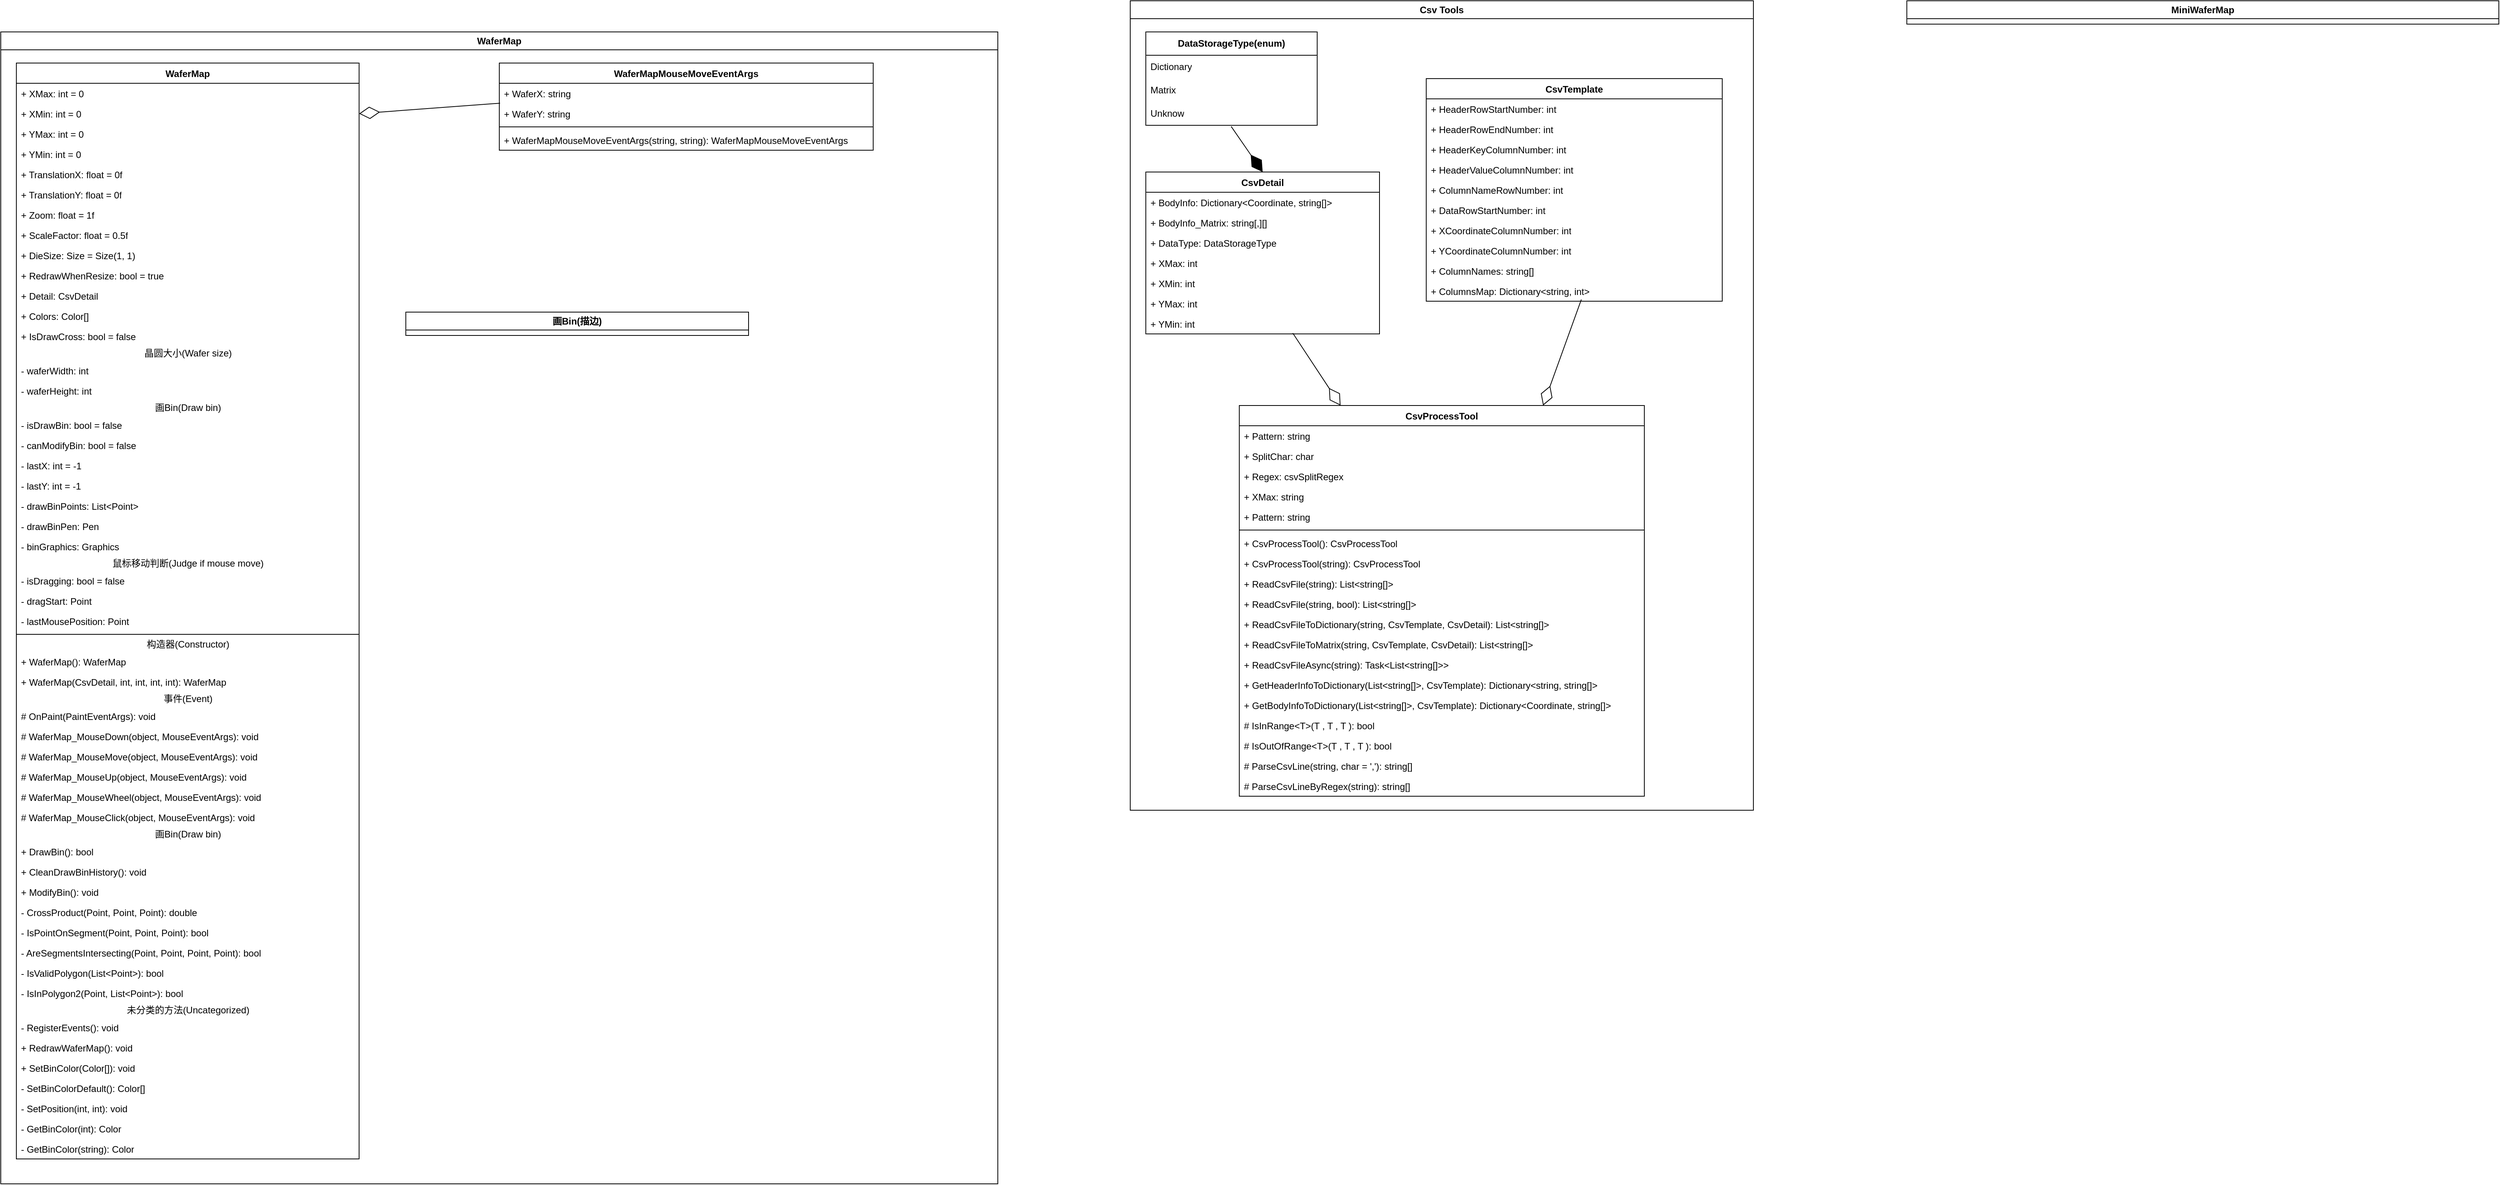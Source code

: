<mxfile version="24.7.17">
  <diagram id="C5RBs43oDa-KdzZeNtuy" name="Page-1">
    <mxGraphModel dx="3058" dy="1319" grid="1" gridSize="10" guides="1" tooltips="1" connect="1" arrows="1" fold="1" page="1" pageScale="1" pageWidth="827" pageHeight="1169" math="0" shadow="0">
      <root>
        <mxCell id="WIyWlLk6GJQsqaUBKTNV-0" />
        <mxCell id="WIyWlLk6GJQsqaUBKTNV-1" parent="WIyWlLk6GJQsqaUBKTNV-0" />
        <mxCell id="UyNH_7R5i0upp_zFMWV6-4" value="Csv Tools" style="swimlane;whiteSpace=wrap;html=1;" parent="WIyWlLk6GJQsqaUBKTNV-1" vertex="1">
          <mxGeometry x="690" y="40" width="800" height="1040" as="geometry">
            <mxRectangle x="840" y="40" width="800" height="30" as="alternateBounds" />
          </mxGeometry>
        </mxCell>
        <mxCell id="UyNH_7R5i0upp_zFMWV6-13" value="&lt;b&gt;DataStorageType(enum)&lt;/b&gt;" style="swimlane;fontStyle=0;childLayout=stackLayout;horizontal=1;startSize=30;horizontalStack=0;resizeParent=1;resizeParentMax=0;resizeLast=0;collapsible=1;marginBottom=0;whiteSpace=wrap;html=1;" parent="UyNH_7R5i0upp_zFMWV6-4" vertex="1">
          <mxGeometry x="20" y="40" width="220" height="120" as="geometry" />
        </mxCell>
        <mxCell id="UyNH_7R5i0upp_zFMWV6-14" value="Dictionary" style="text;strokeColor=none;fillColor=none;align=left;verticalAlign=middle;spacingLeft=4;spacingRight=4;overflow=hidden;points=[[0,0.5],[1,0.5]];portConstraint=eastwest;rotatable=0;whiteSpace=wrap;html=1;" parent="UyNH_7R5i0upp_zFMWV6-13" vertex="1">
          <mxGeometry y="30" width="220" height="30" as="geometry" />
        </mxCell>
        <mxCell id="UyNH_7R5i0upp_zFMWV6-15" value="Matrix" style="text;strokeColor=none;fillColor=none;align=left;verticalAlign=middle;spacingLeft=4;spacingRight=4;overflow=hidden;points=[[0,0.5],[1,0.5]];portConstraint=eastwest;rotatable=0;whiteSpace=wrap;html=1;" parent="UyNH_7R5i0upp_zFMWV6-13" vertex="1">
          <mxGeometry y="60" width="220" height="30" as="geometry" />
        </mxCell>
        <mxCell id="UyNH_7R5i0upp_zFMWV6-16" value="Unknow" style="text;strokeColor=none;fillColor=none;align=left;verticalAlign=middle;spacingLeft=4;spacingRight=4;overflow=hidden;points=[[0,0.5],[1,0.5]];portConstraint=eastwest;rotatable=0;whiteSpace=wrap;html=1;" parent="UyNH_7R5i0upp_zFMWV6-13" vertex="1">
          <mxGeometry y="90" width="220" height="30" as="geometry" />
        </mxCell>
        <mxCell id="UyNH_7R5i0upp_zFMWV6-36" value="CsvDetail" style="swimlane;fontStyle=1;align=center;verticalAlign=top;childLayout=stackLayout;horizontal=1;startSize=26;horizontalStack=0;resizeParent=1;resizeParentMax=0;resizeLast=0;collapsible=1;marginBottom=0;whiteSpace=wrap;html=1;" parent="UyNH_7R5i0upp_zFMWV6-4" vertex="1">
          <mxGeometry x="20" y="220" width="300" height="208" as="geometry" />
        </mxCell>
        <mxCell id="UyNH_7R5i0upp_zFMWV6-37" value="+ BodyInfo: Dictionary&amp;lt;Coordinate, string[]&amp;gt;" style="text;strokeColor=none;fillColor=none;align=left;verticalAlign=top;spacingLeft=4;spacingRight=4;overflow=hidden;rotatable=0;points=[[0,0.5],[1,0.5]];portConstraint=eastwest;whiteSpace=wrap;html=1;" parent="UyNH_7R5i0upp_zFMWV6-36" vertex="1">
          <mxGeometry y="26" width="300" height="26" as="geometry" />
        </mxCell>
        <mxCell id="UyNH_7R5i0upp_zFMWV6-52" value="+ BodyInfo_Matrix: string[,][]" style="text;strokeColor=none;fillColor=none;align=left;verticalAlign=top;spacingLeft=4;spacingRight=4;overflow=hidden;rotatable=0;points=[[0,0.5],[1,0.5]];portConstraint=eastwest;whiteSpace=wrap;html=1;" parent="UyNH_7R5i0upp_zFMWV6-36" vertex="1">
          <mxGeometry y="52" width="300" height="26" as="geometry" />
        </mxCell>
        <mxCell id="UyNH_7R5i0upp_zFMWV6-55" value="+ DataType: DataStorageType" style="text;strokeColor=none;fillColor=none;align=left;verticalAlign=top;spacingLeft=4;spacingRight=4;overflow=hidden;rotatable=0;points=[[0,0.5],[1,0.5]];portConstraint=eastwest;whiteSpace=wrap;html=1;" parent="UyNH_7R5i0upp_zFMWV6-36" vertex="1">
          <mxGeometry y="78" width="300" height="26" as="geometry" />
        </mxCell>
        <mxCell id="UyNH_7R5i0upp_zFMWV6-56" value="+ XMax: int" style="text;strokeColor=none;fillColor=none;align=left;verticalAlign=top;spacingLeft=4;spacingRight=4;overflow=hidden;rotatable=0;points=[[0,0.5],[1,0.5]];portConstraint=eastwest;whiteSpace=wrap;html=1;" parent="UyNH_7R5i0upp_zFMWV6-36" vertex="1">
          <mxGeometry y="104" width="300" height="26" as="geometry" />
        </mxCell>
        <mxCell id="UyNH_7R5i0upp_zFMWV6-57" value="+ XMin: int" style="text;strokeColor=none;fillColor=none;align=left;verticalAlign=top;spacingLeft=4;spacingRight=4;overflow=hidden;rotatable=0;points=[[0,0.5],[1,0.5]];portConstraint=eastwest;whiteSpace=wrap;html=1;" parent="UyNH_7R5i0upp_zFMWV6-36" vertex="1">
          <mxGeometry y="130" width="300" height="26" as="geometry" />
        </mxCell>
        <mxCell id="UyNH_7R5i0upp_zFMWV6-54" value="+ YMax: int" style="text;strokeColor=none;fillColor=none;align=left;verticalAlign=top;spacingLeft=4;spacingRight=4;overflow=hidden;rotatable=0;points=[[0,0.5],[1,0.5]];portConstraint=eastwest;whiteSpace=wrap;html=1;" parent="UyNH_7R5i0upp_zFMWV6-36" vertex="1">
          <mxGeometry y="156" width="300" height="26" as="geometry" />
        </mxCell>
        <mxCell id="UyNH_7R5i0upp_zFMWV6-53" value="+ YMin: int" style="text;strokeColor=none;fillColor=none;align=left;verticalAlign=top;spacingLeft=4;spacingRight=4;overflow=hidden;rotatable=0;points=[[0,0.5],[1,0.5]];portConstraint=eastwest;whiteSpace=wrap;html=1;" parent="UyNH_7R5i0upp_zFMWV6-36" vertex="1">
          <mxGeometry y="182" width="300" height="26" as="geometry" />
        </mxCell>
        <mxCell id="UyNH_7R5i0upp_zFMWV6-44" value="CsvTemplate" style="swimlane;fontStyle=1;align=center;verticalAlign=top;childLayout=stackLayout;horizontal=1;startSize=26;horizontalStack=0;resizeParent=1;resizeParentMax=0;resizeLast=0;collapsible=1;marginBottom=0;whiteSpace=wrap;html=1;" parent="UyNH_7R5i0upp_zFMWV6-4" vertex="1">
          <mxGeometry x="380" y="100" width="380" height="286" as="geometry" />
        </mxCell>
        <mxCell id="UyNH_7R5i0upp_zFMWV6-45" value="+ HeaderRowStartNumber: int" style="text;strokeColor=none;fillColor=none;align=left;verticalAlign=top;spacingLeft=4;spacingRight=4;overflow=hidden;rotatable=0;points=[[0,0.5],[1,0.5]];portConstraint=eastwest;whiteSpace=wrap;html=1;" parent="UyNH_7R5i0upp_zFMWV6-44" vertex="1">
          <mxGeometry y="26" width="380" height="26" as="geometry" />
        </mxCell>
        <mxCell id="UyNH_7R5i0upp_zFMWV6-60" value="+ HeaderRowEndNumber: int" style="text;strokeColor=none;fillColor=none;align=left;verticalAlign=top;spacingLeft=4;spacingRight=4;overflow=hidden;rotatable=0;points=[[0,0.5],[1,0.5]];portConstraint=eastwest;whiteSpace=wrap;html=1;" parent="UyNH_7R5i0upp_zFMWV6-44" vertex="1">
          <mxGeometry y="52" width="380" height="26" as="geometry" />
        </mxCell>
        <mxCell id="UyNH_7R5i0upp_zFMWV6-64" value="+ HeaderKeyColumnNumber: int" style="text;strokeColor=none;fillColor=none;align=left;verticalAlign=top;spacingLeft=4;spacingRight=4;overflow=hidden;rotatable=0;points=[[0,0.5],[1,0.5]];portConstraint=eastwest;whiteSpace=wrap;html=1;" parent="UyNH_7R5i0upp_zFMWV6-44" vertex="1">
          <mxGeometry y="78" width="380" height="26" as="geometry" />
        </mxCell>
        <mxCell id="UyNH_7R5i0upp_zFMWV6-63" value="+ HeaderValueColumnNumber: int" style="text;strokeColor=none;fillColor=none;align=left;verticalAlign=top;spacingLeft=4;spacingRight=4;overflow=hidden;rotatable=0;points=[[0,0.5],[1,0.5]];portConstraint=eastwest;whiteSpace=wrap;html=1;" parent="UyNH_7R5i0upp_zFMWV6-44" vertex="1">
          <mxGeometry y="104" width="380" height="26" as="geometry" />
        </mxCell>
        <mxCell id="UyNH_7R5i0upp_zFMWV6-62" value="+ ColumnNameRowNumber: int" style="text;strokeColor=none;fillColor=none;align=left;verticalAlign=top;spacingLeft=4;spacingRight=4;overflow=hidden;rotatable=0;points=[[0,0.5],[1,0.5]];portConstraint=eastwest;whiteSpace=wrap;html=1;" parent="UyNH_7R5i0upp_zFMWV6-44" vertex="1">
          <mxGeometry y="130" width="380" height="26" as="geometry" />
        </mxCell>
        <mxCell id="UyNH_7R5i0upp_zFMWV6-61" value="+ DataRowStartNumber: int" style="text;strokeColor=none;fillColor=none;align=left;verticalAlign=top;spacingLeft=4;spacingRight=4;overflow=hidden;rotatable=0;points=[[0,0.5],[1,0.5]];portConstraint=eastwest;whiteSpace=wrap;html=1;" parent="UyNH_7R5i0upp_zFMWV6-44" vertex="1">
          <mxGeometry y="156" width="380" height="26" as="geometry" />
        </mxCell>
        <mxCell id="UyNH_7R5i0upp_zFMWV6-59" value="+ XCoordinateColumnNumber: int" style="text;strokeColor=none;fillColor=none;align=left;verticalAlign=top;spacingLeft=4;spacingRight=4;overflow=hidden;rotatable=0;points=[[0,0.5],[1,0.5]];portConstraint=eastwest;whiteSpace=wrap;html=1;" parent="UyNH_7R5i0upp_zFMWV6-44" vertex="1">
          <mxGeometry y="182" width="380" height="26" as="geometry" />
        </mxCell>
        <mxCell id="UyNH_7R5i0upp_zFMWV6-58" value="+ YCoordinateColumnNumber: int" style="text;strokeColor=none;fillColor=none;align=left;verticalAlign=top;spacingLeft=4;spacingRight=4;overflow=hidden;rotatable=0;points=[[0,0.5],[1,0.5]];portConstraint=eastwest;whiteSpace=wrap;html=1;" parent="UyNH_7R5i0upp_zFMWV6-44" vertex="1">
          <mxGeometry y="208" width="380" height="26" as="geometry" />
        </mxCell>
        <mxCell id="UyNH_7R5i0upp_zFMWV6-65" value="+ ColumnNames: string[]" style="text;strokeColor=none;fillColor=none;align=left;verticalAlign=top;spacingLeft=4;spacingRight=4;overflow=hidden;rotatable=0;points=[[0,0.5],[1,0.5]];portConstraint=eastwest;whiteSpace=wrap;html=1;" parent="UyNH_7R5i0upp_zFMWV6-44" vertex="1">
          <mxGeometry y="234" width="380" height="26" as="geometry" />
        </mxCell>
        <mxCell id="UyNH_7R5i0upp_zFMWV6-66" value="+ ColumnsMap: Dictionary&amp;lt;string, int&amp;gt;" style="text;strokeColor=none;fillColor=none;align=left;verticalAlign=top;spacingLeft=4;spacingRight=4;overflow=hidden;rotatable=0;points=[[0,0.5],[1,0.5]];portConstraint=eastwest;whiteSpace=wrap;html=1;" parent="UyNH_7R5i0upp_zFMWV6-44" vertex="1">
          <mxGeometry y="260" width="380" height="26" as="geometry" />
        </mxCell>
        <mxCell id="UyNH_7R5i0upp_zFMWV6-48" value="CsvProcessTool" style="swimlane;fontStyle=1;align=center;verticalAlign=top;childLayout=stackLayout;horizontal=1;startSize=26;horizontalStack=0;resizeParent=1;resizeParentMax=0;resizeLast=0;collapsible=1;marginBottom=0;whiteSpace=wrap;html=1;" parent="UyNH_7R5i0upp_zFMWV6-4" vertex="1">
          <mxGeometry x="140" y="520" width="520" height="502" as="geometry" />
        </mxCell>
        <mxCell id="UyNH_7R5i0upp_zFMWV6-49" value="+ Pattern: string" style="text;strokeColor=none;fillColor=none;align=left;verticalAlign=top;spacingLeft=4;spacingRight=4;overflow=hidden;rotatable=0;points=[[0,0.5],[1,0.5]];portConstraint=eastwest;whiteSpace=wrap;html=1;" parent="UyNH_7R5i0upp_zFMWV6-48" vertex="1">
          <mxGeometry y="26" width="520" height="26" as="geometry" />
        </mxCell>
        <mxCell id="UyNH_7R5i0upp_zFMWV6-78" value="+ SplitChar: char" style="text;strokeColor=none;fillColor=none;align=left;verticalAlign=top;spacingLeft=4;spacingRight=4;overflow=hidden;rotatable=0;points=[[0,0.5],[1,0.5]];portConstraint=eastwest;whiteSpace=wrap;html=1;" parent="UyNH_7R5i0upp_zFMWV6-48" vertex="1">
          <mxGeometry y="52" width="520" height="26" as="geometry" />
        </mxCell>
        <mxCell id="UyNH_7R5i0upp_zFMWV6-80" value="+ Regex: csvSplitRegex" style="text;strokeColor=none;fillColor=none;align=left;verticalAlign=top;spacingLeft=4;spacingRight=4;overflow=hidden;rotatable=0;points=[[0,0.5],[1,0.5]];portConstraint=eastwest;whiteSpace=wrap;html=1;" parent="UyNH_7R5i0upp_zFMWV6-48" vertex="1">
          <mxGeometry y="78" width="520" height="26" as="geometry" />
        </mxCell>
        <mxCell id="UyNH_7R5i0upp_zFMWV6-79" value="+ XMax: string" style="text;strokeColor=none;fillColor=none;align=left;verticalAlign=top;spacingLeft=4;spacingRight=4;overflow=hidden;rotatable=0;points=[[0,0.5],[1,0.5]];portConstraint=eastwest;whiteSpace=wrap;html=1;" parent="UyNH_7R5i0upp_zFMWV6-48" vertex="1">
          <mxGeometry y="104" width="520" height="26" as="geometry" />
        </mxCell>
        <mxCell id="UyNH_7R5i0upp_zFMWV6-77" value="+ Pattern: string" style="text;strokeColor=none;fillColor=none;align=left;verticalAlign=top;spacingLeft=4;spacingRight=4;overflow=hidden;rotatable=0;points=[[0,0.5],[1,0.5]];portConstraint=eastwest;whiteSpace=wrap;html=1;" parent="UyNH_7R5i0upp_zFMWV6-48" vertex="1">
          <mxGeometry y="130" width="520" height="26" as="geometry" />
        </mxCell>
        <mxCell id="UyNH_7R5i0upp_zFMWV6-50" value="" style="line;strokeWidth=1;fillColor=none;align=left;verticalAlign=middle;spacingTop=-1;spacingLeft=3;spacingRight=3;rotatable=0;labelPosition=right;points=[];portConstraint=eastwest;strokeColor=inherit;" parent="UyNH_7R5i0upp_zFMWV6-48" vertex="1">
          <mxGeometry y="156" width="520" height="8" as="geometry" />
        </mxCell>
        <mxCell id="UyNH_7R5i0upp_zFMWV6-86" value="+ CsvProcessTool(): CsvProcessTool" style="text;strokeColor=none;fillColor=none;align=left;verticalAlign=top;spacingLeft=4;spacingRight=4;overflow=hidden;rotatable=0;points=[[0,0.5],[1,0.5]];portConstraint=eastwest;whiteSpace=wrap;html=1;" parent="UyNH_7R5i0upp_zFMWV6-48" vertex="1">
          <mxGeometry y="164" width="520" height="26" as="geometry" />
        </mxCell>
        <mxCell id="UyNH_7R5i0upp_zFMWV6-87" value="+ CsvProcessTool(string): CsvProcessTool" style="text;strokeColor=none;fillColor=none;align=left;verticalAlign=top;spacingLeft=4;spacingRight=4;overflow=hidden;rotatable=0;points=[[0,0.5],[1,0.5]];portConstraint=eastwest;whiteSpace=wrap;html=1;" parent="UyNH_7R5i0upp_zFMWV6-48" vertex="1">
          <mxGeometry y="190" width="520" height="26" as="geometry" />
        </mxCell>
        <mxCell id="UyNH_7R5i0upp_zFMWV6-51" value="+ ReadCsvFile(string): List&amp;lt;string[]&amp;gt;" style="text;strokeColor=none;fillColor=none;align=left;verticalAlign=top;spacingLeft=4;spacingRight=4;overflow=hidden;rotatable=0;points=[[0,0.5],[1,0.5]];portConstraint=eastwest;whiteSpace=wrap;html=1;" parent="UyNH_7R5i0upp_zFMWV6-48" vertex="1">
          <mxGeometry y="216" width="520" height="26" as="geometry" />
        </mxCell>
        <mxCell id="UyNH_7R5i0upp_zFMWV6-85" value="+ ReadCsvFile(string, bool): List&amp;lt;string[]&amp;gt;" style="text;strokeColor=none;fillColor=none;align=left;verticalAlign=top;spacingLeft=4;spacingRight=4;overflow=hidden;rotatable=0;points=[[0,0.5],[1,0.5]];portConstraint=eastwest;whiteSpace=wrap;html=1;" parent="UyNH_7R5i0upp_zFMWV6-48" vertex="1">
          <mxGeometry y="242" width="520" height="26" as="geometry" />
        </mxCell>
        <mxCell id="UyNH_7R5i0upp_zFMWV6-88" value="+ ReadCsvFileToDictionary(string, CsvTemplate, CsvDetail): List&amp;lt;string[]&amp;gt;" style="text;strokeColor=none;fillColor=none;align=left;verticalAlign=top;spacingLeft=4;spacingRight=4;overflow=hidden;rotatable=0;points=[[0,0.5],[1,0.5]];portConstraint=eastwest;whiteSpace=wrap;html=1;" parent="UyNH_7R5i0upp_zFMWV6-48" vertex="1">
          <mxGeometry y="268" width="520" height="26" as="geometry" />
        </mxCell>
        <mxCell id="UyNH_7R5i0upp_zFMWV6-91" value="+ ReadCsvFileToMatrix(string, CsvTemplate, CsvDetail): List&amp;lt;string[]&amp;gt;" style="text;strokeColor=none;fillColor=none;align=left;verticalAlign=top;spacingLeft=4;spacingRight=4;overflow=hidden;rotatable=0;points=[[0,0.5],[1,0.5]];portConstraint=eastwest;whiteSpace=wrap;html=1;" parent="UyNH_7R5i0upp_zFMWV6-48" vertex="1">
          <mxGeometry y="294" width="520" height="26" as="geometry" />
        </mxCell>
        <mxCell id="UyNH_7R5i0upp_zFMWV6-92" value="+ ReadCsvFileAsync(string): Task&amp;lt;List&amp;lt;string[]&amp;gt;&amp;gt;" style="text;strokeColor=none;fillColor=none;align=left;verticalAlign=top;spacingLeft=4;spacingRight=4;overflow=hidden;rotatable=0;points=[[0,0.5],[1,0.5]];portConstraint=eastwest;whiteSpace=wrap;html=1;" parent="UyNH_7R5i0upp_zFMWV6-48" vertex="1">
          <mxGeometry y="320" width="520" height="26" as="geometry" />
        </mxCell>
        <mxCell id="UyNH_7R5i0upp_zFMWV6-93" value="+ GetHeaderInfoToDictionary(List&amp;lt;string[]&amp;gt;, CsvTemplate): Dictionary&amp;lt;string, string[]&amp;gt;" style="text;strokeColor=none;fillColor=none;align=left;verticalAlign=top;spacingLeft=4;spacingRight=4;overflow=hidden;rotatable=0;points=[[0,0.5],[1,0.5]];portConstraint=eastwest;whiteSpace=wrap;html=1;" parent="UyNH_7R5i0upp_zFMWV6-48" vertex="1">
          <mxGeometry y="346" width="520" height="26" as="geometry" />
        </mxCell>
        <mxCell id="UyNH_7R5i0upp_zFMWV6-94" value="+ GetBodyInfoToDictionary(List&amp;lt;string[]&amp;gt;, CsvTemplate): Dictionary&amp;lt;Coordinate, string[]&amp;gt;" style="text;strokeColor=none;fillColor=none;align=left;verticalAlign=top;spacingLeft=4;spacingRight=4;overflow=hidden;rotatable=0;points=[[0,0.5],[1,0.5]];portConstraint=eastwest;whiteSpace=wrap;html=1;" parent="UyNH_7R5i0upp_zFMWV6-48" vertex="1">
          <mxGeometry y="372" width="520" height="26" as="geometry" />
        </mxCell>
        <mxCell id="UyNH_7R5i0upp_zFMWV6-81" value="# IsInRange&amp;lt;T&amp;gt;(T , T , T ): bool" style="text;strokeColor=none;fillColor=none;align=left;verticalAlign=top;spacingLeft=4;spacingRight=4;overflow=hidden;rotatable=0;points=[[0,0.5],[1,0.5]];portConstraint=eastwest;whiteSpace=wrap;html=1;" parent="UyNH_7R5i0upp_zFMWV6-48" vertex="1">
          <mxGeometry y="398" width="520" height="26" as="geometry" />
        </mxCell>
        <mxCell id="UyNH_7R5i0upp_zFMWV6-82" value="# IsOutOfRange&amp;lt;T&amp;gt;(T , T , T ): bool" style="text;strokeColor=none;fillColor=none;align=left;verticalAlign=top;spacingLeft=4;spacingRight=4;overflow=hidden;rotatable=0;points=[[0,0.5],[1,0.5]];portConstraint=eastwest;whiteSpace=wrap;html=1;" parent="UyNH_7R5i0upp_zFMWV6-48" vertex="1">
          <mxGeometry y="424" width="520" height="26" as="geometry" />
        </mxCell>
        <mxCell id="UyNH_7R5i0upp_zFMWV6-84" value="# ParseCsvLine(string, char = &#39;,&#39;): string[]" style="text;strokeColor=none;fillColor=none;align=left;verticalAlign=top;spacingLeft=4;spacingRight=4;overflow=hidden;rotatable=0;points=[[0,0.5],[1,0.5]];portConstraint=eastwest;whiteSpace=wrap;html=1;" parent="UyNH_7R5i0upp_zFMWV6-48" vertex="1">
          <mxGeometry y="450" width="520" height="26" as="geometry" />
        </mxCell>
        <mxCell id="UyNH_7R5i0upp_zFMWV6-83" value="# ParseCsvLineByRegex(string): string[]" style="text;strokeColor=none;fillColor=none;align=left;verticalAlign=top;spacingLeft=4;spacingRight=4;overflow=hidden;rotatable=0;points=[[0,0.5],[1,0.5]];portConstraint=eastwest;whiteSpace=wrap;html=1;" parent="UyNH_7R5i0upp_zFMWV6-48" vertex="1">
          <mxGeometry y="476" width="520" height="26" as="geometry" />
        </mxCell>
        <mxCell id="UyNH_7R5i0upp_zFMWV6-76" value="" style="endArrow=diamondThin;endFill=1;endSize=24;html=1;rounded=0;exitX=0.498;exitY=1.047;exitDx=0;exitDy=0;exitPerimeter=0;entryX=0.5;entryY=0;entryDx=0;entryDy=0;" parent="UyNH_7R5i0upp_zFMWV6-4" source="UyNH_7R5i0upp_zFMWV6-16" target="UyNH_7R5i0upp_zFMWV6-36" edge="1">
          <mxGeometry width="160" relative="1" as="geometry">
            <mxPoint x="120" y="90" as="sourcePoint" />
            <mxPoint x="280" y="90" as="targetPoint" />
          </mxGeometry>
        </mxCell>
        <mxCell id="UyNH_7R5i0upp_zFMWV6-89" value="" style="endArrow=diamondThin;endFill=0;endSize=24;html=1;rounded=0;exitX=0.629;exitY=0.962;exitDx=0;exitDy=0;exitPerimeter=0;entryX=0.25;entryY=0;entryDx=0;entryDy=0;" parent="UyNH_7R5i0upp_zFMWV6-4" source="UyNH_7R5i0upp_zFMWV6-53" target="UyNH_7R5i0upp_zFMWV6-48" edge="1">
          <mxGeometry width="160" relative="1" as="geometry">
            <mxPoint x="360" y="450" as="sourcePoint" />
            <mxPoint x="520" y="450" as="targetPoint" />
          </mxGeometry>
        </mxCell>
        <mxCell id="UyNH_7R5i0upp_zFMWV6-90" value="" style="endArrow=diamondThin;endFill=0;endSize=24;html=1;rounded=0;exitX=0.524;exitY=0.915;exitDx=0;exitDy=0;exitPerimeter=0;entryX=0.75;entryY=0;entryDx=0;entryDy=0;" parent="UyNH_7R5i0upp_zFMWV6-4" source="UyNH_7R5i0upp_zFMWV6-66" target="UyNH_7R5i0upp_zFMWV6-48" edge="1">
          <mxGeometry width="160" relative="1" as="geometry">
            <mxPoint x="360" y="450" as="sourcePoint" />
            <mxPoint x="520" y="450" as="targetPoint" />
          </mxGeometry>
        </mxCell>
        <mxCell id="UyNH_7R5i0upp_zFMWV6-106" value="WaferMap" style="swimlane;whiteSpace=wrap;html=1;" parent="WIyWlLk6GJQsqaUBKTNV-1" vertex="1">
          <mxGeometry x="-760" y="80" width="1280" height="1480" as="geometry" />
        </mxCell>
        <mxCell id="UyNH_7R5i0upp_zFMWV6-102" value="WaferMap" style="swimlane;fontStyle=1;align=center;verticalAlign=top;childLayout=stackLayout;horizontal=1;startSize=26;horizontalStack=0;resizeParent=1;resizeParentMax=0;resizeLast=0;collapsible=1;marginBottom=0;whiteSpace=wrap;html=1;" parent="UyNH_7R5i0upp_zFMWV6-106" vertex="1">
          <mxGeometry x="20" y="40" width="440" height="1408" as="geometry" />
        </mxCell>
        <mxCell id="UyNH_7R5i0upp_zFMWV6-103" value="+ XMax: int = 0" style="text;strokeColor=none;fillColor=none;align=left;verticalAlign=top;spacingLeft=4;spacingRight=4;overflow=hidden;rotatable=0;points=[[0,0.5],[1,0.5]];portConstraint=eastwest;whiteSpace=wrap;html=1;" parent="UyNH_7R5i0upp_zFMWV6-102" vertex="1">
          <mxGeometry y="26" width="440" height="26" as="geometry" />
        </mxCell>
        <mxCell id="XgyFZ3s6Sokm0KJs541h-4" value="+ XMin: int = 0" style="text;strokeColor=none;fillColor=none;align=left;verticalAlign=top;spacingLeft=4;spacingRight=4;overflow=hidden;rotatable=0;points=[[0,0.5],[1,0.5]];portConstraint=eastwest;whiteSpace=wrap;html=1;" vertex="1" parent="UyNH_7R5i0upp_zFMWV6-102">
          <mxGeometry y="52" width="440" height="26" as="geometry" />
        </mxCell>
        <mxCell id="XgyFZ3s6Sokm0KJs541h-7" value="+ YMax: int = 0" style="text;strokeColor=none;fillColor=none;align=left;verticalAlign=top;spacingLeft=4;spacingRight=4;overflow=hidden;rotatable=0;points=[[0,0.5],[1,0.5]];portConstraint=eastwest;whiteSpace=wrap;html=1;" vertex="1" parent="UyNH_7R5i0upp_zFMWV6-102">
          <mxGeometry y="78" width="440" height="26" as="geometry" />
        </mxCell>
        <mxCell id="XgyFZ3s6Sokm0KJs541h-12" value="+ YMin: int = 0" style="text;strokeColor=none;fillColor=none;align=left;verticalAlign=top;spacingLeft=4;spacingRight=4;overflow=hidden;rotatable=0;points=[[0,0.5],[1,0.5]];portConstraint=eastwest;whiteSpace=wrap;html=1;" vertex="1" parent="UyNH_7R5i0upp_zFMWV6-102">
          <mxGeometry y="104" width="440" height="26" as="geometry" />
        </mxCell>
        <mxCell id="XgyFZ3s6Sokm0KJs541h-11" value="+ TranslationX: float = 0f" style="text;strokeColor=none;fillColor=none;align=left;verticalAlign=top;spacingLeft=4;spacingRight=4;overflow=hidden;rotatable=0;points=[[0,0.5],[1,0.5]];portConstraint=eastwest;whiteSpace=wrap;html=1;" vertex="1" parent="UyNH_7R5i0upp_zFMWV6-102">
          <mxGeometry y="130" width="440" height="26" as="geometry" />
        </mxCell>
        <mxCell id="XgyFZ3s6Sokm0KJs541h-10" value="+ TranslationY: float = 0f" style="text;strokeColor=none;fillColor=none;align=left;verticalAlign=top;spacingLeft=4;spacingRight=4;overflow=hidden;rotatable=0;points=[[0,0.5],[1,0.5]];portConstraint=eastwest;whiteSpace=wrap;html=1;" vertex="1" parent="UyNH_7R5i0upp_zFMWV6-102">
          <mxGeometry y="156" width="440" height="26" as="geometry" />
        </mxCell>
        <mxCell id="XgyFZ3s6Sokm0KJs541h-9" value="+ Zoom: float = 1f" style="text;strokeColor=none;fillColor=none;align=left;verticalAlign=top;spacingLeft=4;spacingRight=4;overflow=hidden;rotatable=0;points=[[0,0.5],[1,0.5]];portConstraint=eastwest;whiteSpace=wrap;html=1;" vertex="1" parent="UyNH_7R5i0upp_zFMWV6-102">
          <mxGeometry y="182" width="440" height="26" as="geometry" />
        </mxCell>
        <mxCell id="XgyFZ3s6Sokm0KJs541h-8" value="+ ScaleFactor: float = 0.5f" style="text;strokeColor=none;fillColor=none;align=left;verticalAlign=top;spacingLeft=4;spacingRight=4;overflow=hidden;rotatable=0;points=[[0,0.5],[1,0.5]];portConstraint=eastwest;whiteSpace=wrap;html=1;" vertex="1" parent="UyNH_7R5i0upp_zFMWV6-102">
          <mxGeometry y="208" width="440" height="26" as="geometry" />
        </mxCell>
        <mxCell id="XgyFZ3s6Sokm0KJs541h-6" value="+ DieSize: Size = Size(1, 1)" style="text;strokeColor=none;fillColor=none;align=left;verticalAlign=top;spacingLeft=4;spacingRight=4;overflow=hidden;rotatable=0;points=[[0,0.5],[1,0.5]];portConstraint=eastwest;whiteSpace=wrap;html=1;" vertex="1" parent="UyNH_7R5i0upp_zFMWV6-102">
          <mxGeometry y="234" width="440" height="26" as="geometry" />
        </mxCell>
        <mxCell id="XgyFZ3s6Sokm0KJs541h-5" value="+ RedrawWhenResize:&amp;nbsp;bool = true" style="text;strokeColor=none;fillColor=none;align=left;verticalAlign=top;spacingLeft=4;spacingRight=4;overflow=hidden;rotatable=0;points=[[0,0.5],[1,0.5]];portConstraint=eastwest;whiteSpace=wrap;html=1;" vertex="1" parent="UyNH_7R5i0upp_zFMWV6-102">
          <mxGeometry y="260" width="440" height="26" as="geometry" />
        </mxCell>
        <mxCell id="XgyFZ3s6Sokm0KJs541h-2" value="+ Detail: CsvDetail" style="text;strokeColor=none;fillColor=none;align=left;verticalAlign=top;spacingLeft=4;spacingRight=4;overflow=hidden;rotatable=0;points=[[0,0.5],[1,0.5]];portConstraint=eastwest;whiteSpace=wrap;html=1;" vertex="1" parent="UyNH_7R5i0upp_zFMWV6-102">
          <mxGeometry y="286" width="440" height="26" as="geometry" />
        </mxCell>
        <mxCell id="XgyFZ3s6Sokm0KJs541h-3" value="+ Colors: Color[]" style="text;strokeColor=none;fillColor=none;align=left;verticalAlign=top;spacingLeft=4;spacingRight=4;overflow=hidden;rotatable=0;points=[[0,0.5],[1,0.5]];portConstraint=eastwest;whiteSpace=wrap;html=1;" vertex="1" parent="UyNH_7R5i0upp_zFMWV6-102">
          <mxGeometry y="312" width="440" height="26" as="geometry" />
        </mxCell>
        <mxCell id="XgyFZ3s6Sokm0KJs541h-13" value="+ IsDrawCross: bool = false" style="text;strokeColor=none;fillColor=none;align=left;verticalAlign=top;spacingLeft=4;spacingRight=4;overflow=hidden;rotatable=0;points=[[0,0.5],[1,0.5]];portConstraint=eastwest;whiteSpace=wrap;html=1;" vertex="1" parent="UyNH_7R5i0upp_zFMWV6-102">
          <mxGeometry y="338" width="440" height="26" as="geometry" />
        </mxCell>
        <mxCell id="XgyFZ3s6Sokm0KJs541h-41" value="晶圆大小(Wafer size)" style="text;align=center;fontStyle=0;verticalAlign=middle;spacingLeft=3;spacingRight=3;strokeColor=none;rotatable=0;points=[[0,0.5],[1,0.5]];portConstraint=eastwest;html=1;" vertex="1" parent="UyNH_7R5i0upp_zFMWV6-102">
          <mxGeometry y="364" width="440" height="18" as="geometry" />
        </mxCell>
        <mxCell id="XgyFZ3s6Sokm0KJs541h-14" value="- waferWidth: int" style="text;strokeColor=none;fillColor=none;align=left;verticalAlign=top;spacingLeft=4;spacingRight=4;overflow=hidden;rotatable=0;points=[[0,0.5],[1,0.5]];portConstraint=eastwest;whiteSpace=wrap;html=1;" vertex="1" parent="UyNH_7R5i0upp_zFMWV6-102">
          <mxGeometry y="382" width="440" height="26" as="geometry" />
        </mxCell>
        <mxCell id="XgyFZ3s6Sokm0KJs541h-15" value="- waferHeight: int" style="text;strokeColor=none;fillColor=none;align=left;verticalAlign=top;spacingLeft=4;spacingRight=4;overflow=hidden;rotatable=0;points=[[0,0.5],[1,0.5]];portConstraint=eastwest;whiteSpace=wrap;html=1;" vertex="1" parent="UyNH_7R5i0upp_zFMWV6-102">
          <mxGeometry y="408" width="440" height="26" as="geometry" />
        </mxCell>
        <mxCell id="XgyFZ3s6Sokm0KJs541h-42" value="画Bin(Draw bin)" style="text;align=center;fontStyle=0;verticalAlign=middle;spacingLeft=3;spacingRight=3;strokeColor=none;rotatable=0;points=[[0,0.5],[1,0.5]];portConstraint=eastwest;html=1;" vertex="1" parent="UyNH_7R5i0upp_zFMWV6-102">
          <mxGeometry y="434" width="440" height="18" as="geometry" />
        </mxCell>
        <mxCell id="XgyFZ3s6Sokm0KJs541h-16" value="- isDrawBin: bool = false" style="text;strokeColor=none;fillColor=none;align=left;verticalAlign=top;spacingLeft=4;spacingRight=4;overflow=hidden;rotatable=0;points=[[0,0.5],[1,0.5]];portConstraint=eastwest;whiteSpace=wrap;html=1;" vertex="1" parent="UyNH_7R5i0upp_zFMWV6-102">
          <mxGeometry y="452" width="440" height="26" as="geometry" />
        </mxCell>
        <mxCell id="XgyFZ3s6Sokm0KJs541h-19" value="- canModifyBin: bool = false" style="text;strokeColor=none;fillColor=none;align=left;verticalAlign=top;spacingLeft=4;spacingRight=4;overflow=hidden;rotatable=0;points=[[0,0.5],[1,0.5]];portConstraint=eastwest;whiteSpace=wrap;html=1;" vertex="1" parent="UyNH_7R5i0upp_zFMWV6-102">
          <mxGeometry y="478" width="440" height="26" as="geometry" />
        </mxCell>
        <mxCell id="XgyFZ3s6Sokm0KJs541h-46" value="- lastX: int = -1" style="text;strokeColor=none;fillColor=none;align=left;verticalAlign=top;spacingLeft=4;spacingRight=4;overflow=hidden;rotatable=0;points=[[0,0.5],[1,0.5]];portConstraint=eastwest;whiteSpace=wrap;html=1;" vertex="1" parent="UyNH_7R5i0upp_zFMWV6-102">
          <mxGeometry y="504" width="440" height="26" as="geometry" />
        </mxCell>
        <mxCell id="XgyFZ3s6Sokm0KJs541h-47" value="- lastY: int = -1" style="text;strokeColor=none;fillColor=none;align=left;verticalAlign=top;spacingLeft=4;spacingRight=4;overflow=hidden;rotatable=0;points=[[0,0.5],[1,0.5]];portConstraint=eastwest;whiteSpace=wrap;html=1;" vertex="1" parent="UyNH_7R5i0upp_zFMWV6-102">
          <mxGeometry y="530" width="440" height="26" as="geometry" />
        </mxCell>
        <mxCell id="XgyFZ3s6Sokm0KJs541h-48" value="- drawBinPoints: List&amp;lt;Point&amp;gt;" style="text;strokeColor=none;fillColor=none;align=left;verticalAlign=top;spacingLeft=4;spacingRight=4;overflow=hidden;rotatable=0;points=[[0,0.5],[1,0.5]];portConstraint=eastwest;whiteSpace=wrap;html=1;" vertex="1" parent="UyNH_7R5i0upp_zFMWV6-102">
          <mxGeometry y="556" width="440" height="26" as="geometry" />
        </mxCell>
        <mxCell id="XgyFZ3s6Sokm0KJs541h-49" value="- drawBinPen: Pen" style="text;strokeColor=none;fillColor=none;align=left;verticalAlign=top;spacingLeft=4;spacingRight=4;overflow=hidden;rotatable=0;points=[[0,0.5],[1,0.5]];portConstraint=eastwest;whiteSpace=wrap;html=1;" vertex="1" parent="UyNH_7R5i0upp_zFMWV6-102">
          <mxGeometry y="582" width="440" height="26" as="geometry" />
        </mxCell>
        <mxCell id="XgyFZ3s6Sokm0KJs541h-50" value="- binGraphics: Graphics" style="text;strokeColor=none;fillColor=none;align=left;verticalAlign=top;spacingLeft=4;spacingRight=4;overflow=hidden;rotatable=0;points=[[0,0.5],[1,0.5]];portConstraint=eastwest;whiteSpace=wrap;html=1;" vertex="1" parent="UyNH_7R5i0upp_zFMWV6-102">
          <mxGeometry y="608" width="440" height="26" as="geometry" />
        </mxCell>
        <mxCell id="XgyFZ3s6Sokm0KJs541h-39" value="鼠标移动判断(Judge if mouse move)" style="text;align=center;fontStyle=0;verticalAlign=middle;spacingLeft=3;spacingRight=3;strokeColor=none;rotatable=0;points=[[0,0.5],[1,0.5]];portConstraint=eastwest;html=1;" vertex="1" parent="UyNH_7R5i0upp_zFMWV6-102">
          <mxGeometry y="634" width="440" height="18" as="geometry" />
        </mxCell>
        <mxCell id="XgyFZ3s6Sokm0KJs541h-17" value="- isDragging: bool = false" style="text;strokeColor=none;fillColor=none;align=left;verticalAlign=top;spacingLeft=4;spacingRight=4;overflow=hidden;rotatable=0;points=[[0,0.5],[1,0.5]];portConstraint=eastwest;whiteSpace=wrap;html=1;" vertex="1" parent="UyNH_7R5i0upp_zFMWV6-102">
          <mxGeometry y="652" width="440" height="26" as="geometry" />
        </mxCell>
        <mxCell id="XgyFZ3s6Sokm0KJs541h-21" value="- dragStart: Point" style="text;strokeColor=none;fillColor=none;align=left;verticalAlign=top;spacingLeft=4;spacingRight=4;overflow=hidden;rotatable=0;points=[[0,0.5],[1,0.5]];portConstraint=eastwest;whiteSpace=wrap;html=1;" vertex="1" parent="UyNH_7R5i0upp_zFMWV6-102">
          <mxGeometry y="678" width="440" height="26" as="geometry" />
        </mxCell>
        <mxCell id="XgyFZ3s6Sokm0KJs541h-20" value="- lastMousePosition: Point" style="text;strokeColor=none;fillColor=none;align=left;verticalAlign=top;spacingLeft=4;spacingRight=4;overflow=hidden;rotatable=0;points=[[0,0.5],[1,0.5]];portConstraint=eastwest;whiteSpace=wrap;html=1;" vertex="1" parent="UyNH_7R5i0upp_zFMWV6-102">
          <mxGeometry y="704" width="440" height="26" as="geometry" />
        </mxCell>
        <mxCell id="UyNH_7R5i0upp_zFMWV6-104" value="" style="line;strokeWidth=1;fillColor=none;align=left;verticalAlign=middle;spacingTop=-1;spacingLeft=3;spacingRight=3;rotatable=0;labelPosition=right;points=[];portConstraint=eastwest;strokeColor=inherit;" parent="UyNH_7R5i0upp_zFMWV6-102" vertex="1">
          <mxGeometry y="730" width="440" height="8" as="geometry" />
        </mxCell>
        <mxCell id="XgyFZ3s6Sokm0KJs541h-52" value="构造器(Constructor)" style="text;align=center;fontStyle=0;verticalAlign=middle;spacingLeft=3;spacingRight=3;strokeColor=none;rotatable=0;points=[[0,0.5],[1,0.5]];portConstraint=eastwest;html=1;" vertex="1" parent="UyNH_7R5i0upp_zFMWV6-102">
          <mxGeometry y="738" width="440" height="18" as="geometry" />
        </mxCell>
        <mxCell id="UyNH_7R5i0upp_zFMWV6-105" value="+ WaferMap(): WaferMap" style="text;strokeColor=none;fillColor=none;align=left;verticalAlign=top;spacingLeft=4;spacingRight=4;overflow=hidden;rotatable=0;points=[[0,0.5],[1,0.5]];portConstraint=eastwest;whiteSpace=wrap;html=1;" parent="UyNH_7R5i0upp_zFMWV6-102" vertex="1">
          <mxGeometry y="756" width="440" height="26" as="geometry" />
        </mxCell>
        <mxCell id="XgyFZ3s6Sokm0KJs541h-0" value="+ WaferMap(CsvDetail, int, int, int, int): WaferMap" style="text;strokeColor=none;fillColor=none;align=left;verticalAlign=top;spacingLeft=4;spacingRight=4;overflow=hidden;rotatable=0;points=[[0,0.5],[1,0.5]];portConstraint=eastwest;whiteSpace=wrap;html=1;" vertex="1" parent="UyNH_7R5i0upp_zFMWV6-102">
          <mxGeometry y="782" width="440" height="26" as="geometry" />
        </mxCell>
        <mxCell id="XgyFZ3s6Sokm0KJs541h-43" value="事件(Event)" style="text;align=center;fontStyle=0;verticalAlign=middle;spacingLeft=3;spacingRight=3;strokeColor=none;rotatable=0;points=[[0,0.5],[1,0.5]];portConstraint=eastwest;html=1;" vertex="1" parent="UyNH_7R5i0upp_zFMWV6-102">
          <mxGeometry y="808" width="440" height="18" as="geometry" />
        </mxCell>
        <mxCell id="XgyFZ3s6Sokm0KJs541h-18" value="# OnPaint(PaintEventArgs): void" style="text;strokeColor=none;fillColor=none;align=left;verticalAlign=top;spacingLeft=4;spacingRight=4;overflow=hidden;rotatable=0;points=[[0,0.5],[1,0.5]];portConstraint=eastwest;whiteSpace=wrap;html=1;" vertex="1" parent="UyNH_7R5i0upp_zFMWV6-102">
          <mxGeometry y="826" width="440" height="26" as="geometry" />
        </mxCell>
        <mxCell id="XgyFZ3s6Sokm0KJs541h-1" value="# WaferMap_MouseDown(object, MouseEventArgs): void" style="text;strokeColor=none;fillColor=none;align=left;verticalAlign=top;spacingLeft=4;spacingRight=4;overflow=hidden;rotatable=0;points=[[0,0.5],[1,0.5]];portConstraint=eastwest;whiteSpace=wrap;html=1;" vertex="1" parent="UyNH_7R5i0upp_zFMWV6-102">
          <mxGeometry y="852" width="440" height="26" as="geometry" />
        </mxCell>
        <mxCell id="XgyFZ3s6Sokm0KJs541h-30" value="# WaferMap_MouseMove(object, MouseEventArgs): void" style="text;strokeColor=none;fillColor=none;align=left;verticalAlign=top;spacingLeft=4;spacingRight=4;overflow=hidden;rotatable=0;points=[[0,0.5],[1,0.5]];portConstraint=eastwest;whiteSpace=wrap;html=1;" vertex="1" parent="UyNH_7R5i0upp_zFMWV6-102">
          <mxGeometry y="878" width="440" height="26" as="geometry" />
        </mxCell>
        <mxCell id="XgyFZ3s6Sokm0KJs541h-29" value="# WaferMap_MouseUp(object, MouseEventArgs): void" style="text;strokeColor=none;fillColor=none;align=left;verticalAlign=top;spacingLeft=4;spacingRight=4;overflow=hidden;rotatable=0;points=[[0,0.5],[1,0.5]];portConstraint=eastwest;whiteSpace=wrap;html=1;" vertex="1" parent="UyNH_7R5i0upp_zFMWV6-102">
          <mxGeometry y="904" width="440" height="26" as="geometry" />
        </mxCell>
        <mxCell id="XgyFZ3s6Sokm0KJs541h-28" value="# WaferMap_MouseWheel(object, MouseEventArgs): void" style="text;strokeColor=none;fillColor=none;align=left;verticalAlign=top;spacingLeft=4;spacingRight=4;overflow=hidden;rotatable=0;points=[[0,0.5],[1,0.5]];portConstraint=eastwest;whiteSpace=wrap;html=1;" vertex="1" parent="UyNH_7R5i0upp_zFMWV6-102">
          <mxGeometry y="930" width="440" height="26" as="geometry" />
        </mxCell>
        <mxCell id="XgyFZ3s6Sokm0KJs541h-31" value="# WaferMap_MouseClick(object, MouseEventArgs): void" style="text;strokeColor=none;fillColor=none;align=left;verticalAlign=top;spacingLeft=4;spacingRight=4;overflow=hidden;rotatable=0;points=[[0,0.5],[1,0.5]];portConstraint=eastwest;whiteSpace=wrap;html=1;" vertex="1" parent="UyNH_7R5i0upp_zFMWV6-102">
          <mxGeometry y="956" width="440" height="26" as="geometry" />
        </mxCell>
        <mxCell id="XgyFZ3s6Sokm0KJs541h-51" value="画Bin(Draw bin)" style="text;align=center;fontStyle=0;verticalAlign=middle;spacingLeft=3;spacingRight=3;strokeColor=none;rotatable=0;points=[[0,0.5],[1,0.5]];portConstraint=eastwest;html=1;" vertex="1" parent="UyNH_7R5i0upp_zFMWV6-102">
          <mxGeometry y="982" width="440" height="18" as="geometry" />
        </mxCell>
        <mxCell id="XgyFZ3s6Sokm0KJs541h-53" value="+ DrawBin(): bool" style="text;strokeColor=none;fillColor=none;align=left;verticalAlign=top;spacingLeft=4;spacingRight=4;overflow=hidden;rotatable=0;points=[[0,0.5],[1,0.5]];portConstraint=eastwest;whiteSpace=wrap;html=1;" vertex="1" parent="UyNH_7R5i0upp_zFMWV6-102">
          <mxGeometry y="1000" width="440" height="26" as="geometry" />
        </mxCell>
        <mxCell id="XgyFZ3s6Sokm0KJs541h-54" value="+ CleanDrawBinHistory(): void" style="text;strokeColor=none;fillColor=none;align=left;verticalAlign=top;spacingLeft=4;spacingRight=4;overflow=hidden;rotatable=0;points=[[0,0.5],[1,0.5]];portConstraint=eastwest;whiteSpace=wrap;html=1;" vertex="1" parent="UyNH_7R5i0upp_zFMWV6-102">
          <mxGeometry y="1026" width="440" height="26" as="geometry" />
        </mxCell>
        <mxCell id="XgyFZ3s6Sokm0KJs541h-55" value="+ ModifyBin(): void" style="text;strokeColor=none;fillColor=none;align=left;verticalAlign=top;spacingLeft=4;spacingRight=4;overflow=hidden;rotatable=0;points=[[0,0.5],[1,0.5]];portConstraint=eastwest;whiteSpace=wrap;html=1;" vertex="1" parent="UyNH_7R5i0upp_zFMWV6-102">
          <mxGeometry y="1052" width="440" height="26" as="geometry" />
        </mxCell>
        <mxCell id="XgyFZ3s6Sokm0KJs541h-56" value="- CrossProduct(Point, Point, Point): double" style="text;strokeColor=none;fillColor=none;align=left;verticalAlign=top;spacingLeft=4;spacingRight=4;overflow=hidden;rotatable=0;points=[[0,0.5],[1,0.5]];portConstraint=eastwest;whiteSpace=wrap;html=1;" vertex="1" parent="UyNH_7R5i0upp_zFMWV6-102">
          <mxGeometry y="1078" width="440" height="26" as="geometry" />
        </mxCell>
        <mxCell id="XgyFZ3s6Sokm0KJs541h-57" value="- IsPointOnSegment(Point, Point, Point): bool" style="text;strokeColor=none;fillColor=none;align=left;verticalAlign=top;spacingLeft=4;spacingRight=4;overflow=hidden;rotatable=0;points=[[0,0.5],[1,0.5]];portConstraint=eastwest;whiteSpace=wrap;html=1;" vertex="1" parent="UyNH_7R5i0upp_zFMWV6-102">
          <mxGeometry y="1104" width="440" height="26" as="geometry" />
        </mxCell>
        <mxCell id="XgyFZ3s6Sokm0KJs541h-58" value="- AreSegmentsIntersecting(Point, Point, Point, Point): bool" style="text;strokeColor=none;fillColor=none;align=left;verticalAlign=top;spacingLeft=4;spacingRight=4;overflow=hidden;rotatable=0;points=[[0,0.5],[1,0.5]];portConstraint=eastwest;whiteSpace=wrap;html=1;" vertex="1" parent="UyNH_7R5i0upp_zFMWV6-102">
          <mxGeometry y="1130" width="440" height="26" as="geometry" />
        </mxCell>
        <mxCell id="XgyFZ3s6Sokm0KJs541h-59" value="- IsValidPolygon(List&amp;lt;Point&amp;gt;): bool" style="text;strokeColor=none;fillColor=none;align=left;verticalAlign=top;spacingLeft=4;spacingRight=4;overflow=hidden;rotatable=0;points=[[0,0.5],[1,0.5]];portConstraint=eastwest;whiteSpace=wrap;html=1;" vertex="1" parent="UyNH_7R5i0upp_zFMWV6-102">
          <mxGeometry y="1156" width="440" height="26" as="geometry" />
        </mxCell>
        <mxCell id="XgyFZ3s6Sokm0KJs541h-60" value="- IsInPolygon2(Point, List&amp;lt;Point&amp;gt;): bool" style="text;strokeColor=none;fillColor=none;align=left;verticalAlign=top;spacingLeft=4;spacingRight=4;overflow=hidden;rotatable=0;points=[[0,0.5],[1,0.5]];portConstraint=eastwest;whiteSpace=wrap;html=1;" vertex="1" parent="UyNH_7R5i0upp_zFMWV6-102">
          <mxGeometry y="1182" width="440" height="26" as="geometry" />
        </mxCell>
        <mxCell id="XgyFZ3s6Sokm0KJs541h-44" value="未分类的方法(Uncategorized)" style="text;align=center;fontStyle=0;verticalAlign=middle;spacingLeft=3;spacingRight=3;strokeColor=none;rotatable=0;points=[[0,0.5],[1,0.5]];portConstraint=eastwest;html=1;" vertex="1" parent="UyNH_7R5i0upp_zFMWV6-102">
          <mxGeometry y="1208" width="440" height="18" as="geometry" />
        </mxCell>
        <mxCell id="XgyFZ3s6Sokm0KJs541h-33" value="- RegisterEvents(): void" style="text;strokeColor=none;fillColor=none;align=left;verticalAlign=top;spacingLeft=4;spacingRight=4;overflow=hidden;rotatable=0;points=[[0,0.5],[1,0.5]];portConstraint=eastwest;whiteSpace=wrap;html=1;" vertex="1" parent="UyNH_7R5i0upp_zFMWV6-102">
          <mxGeometry y="1226" width="440" height="26" as="geometry" />
        </mxCell>
        <mxCell id="XgyFZ3s6Sokm0KJs541h-35" value="+ RedrawWaferMap(): void" style="text;strokeColor=none;fillColor=none;align=left;verticalAlign=top;spacingLeft=4;spacingRight=4;overflow=hidden;rotatable=0;points=[[0,0.5],[1,0.5]];portConstraint=eastwest;whiteSpace=wrap;html=1;" vertex="1" parent="UyNH_7R5i0upp_zFMWV6-102">
          <mxGeometry y="1252" width="440" height="26" as="geometry" />
        </mxCell>
        <mxCell id="XgyFZ3s6Sokm0KJs541h-36" value="+ SetBinColor(Color[]): void" style="text;strokeColor=none;fillColor=none;align=left;verticalAlign=top;spacingLeft=4;spacingRight=4;overflow=hidden;rotatable=0;points=[[0,0.5],[1,0.5]];portConstraint=eastwest;whiteSpace=wrap;html=1;" vertex="1" parent="UyNH_7R5i0upp_zFMWV6-102">
          <mxGeometry y="1278" width="440" height="26" as="geometry" />
        </mxCell>
        <mxCell id="XgyFZ3s6Sokm0KJs541h-37" value="- SetBinColorDefault(): Color[]" style="text;strokeColor=none;fillColor=none;align=left;verticalAlign=top;spacingLeft=4;spacingRight=4;overflow=hidden;rotatable=0;points=[[0,0.5],[1,0.5]];portConstraint=eastwest;whiteSpace=wrap;html=1;" vertex="1" parent="UyNH_7R5i0upp_zFMWV6-102">
          <mxGeometry y="1304" width="440" height="26" as="geometry" />
        </mxCell>
        <mxCell id="XgyFZ3s6Sokm0KJs541h-38" value="- SetPosition(int, int): void" style="text;strokeColor=none;fillColor=none;align=left;verticalAlign=top;spacingLeft=4;spacingRight=4;overflow=hidden;rotatable=0;points=[[0,0.5],[1,0.5]];portConstraint=eastwest;whiteSpace=wrap;html=1;" vertex="1" parent="UyNH_7R5i0upp_zFMWV6-102">
          <mxGeometry y="1330" width="440" height="26" as="geometry" />
        </mxCell>
        <mxCell id="XgyFZ3s6Sokm0KJs541h-95" value="- GetBinColor(int): Color" style="text;strokeColor=none;fillColor=none;align=left;verticalAlign=top;spacingLeft=4;spacingRight=4;overflow=hidden;rotatable=0;points=[[0,0.5],[1,0.5]];portConstraint=eastwest;whiteSpace=wrap;html=1;" vertex="1" parent="UyNH_7R5i0upp_zFMWV6-102">
          <mxGeometry y="1356" width="440" height="26" as="geometry" />
        </mxCell>
        <mxCell id="XgyFZ3s6Sokm0KJs541h-96" value="- GetBinColor(string): Color" style="text;strokeColor=none;fillColor=none;align=left;verticalAlign=top;spacingLeft=4;spacingRight=4;overflow=hidden;rotatable=0;points=[[0,0.5],[1,0.5]];portConstraint=eastwest;whiteSpace=wrap;html=1;" vertex="1" parent="UyNH_7R5i0upp_zFMWV6-102">
          <mxGeometry y="1382" width="440" height="26" as="geometry" />
        </mxCell>
        <mxCell id="insXzhP1jFTm8jYhcrlJ-15" value="画Bin(描边)" style="swimlane;whiteSpace=wrap;html=1;" parent="UyNH_7R5i0upp_zFMWV6-106" vertex="1" collapsed="1">
          <mxGeometry x="520" y="360" width="440" height="30" as="geometry">
            <mxRectangle x="20" y="40" width="440" height="760" as="alternateBounds" />
          </mxGeometry>
        </mxCell>
        <mxCell id="insXzhP1jFTm8jYhcrlJ-21" style="edgeStyle=orthogonalEdgeStyle;rounded=0;orthogonalLoop=1;jettySize=auto;html=1;exitX=0.5;exitY=1;exitDx=0;exitDy=0;entryX=0.5;entryY=0;entryDx=0;entryDy=0;" parent="insXzhP1jFTm8jYhcrlJ-15" source="insXzhP1jFTm8jYhcrlJ-17" target="insXzhP1jFTm8jYhcrlJ-20" edge="1">
          <mxGeometry relative="1" as="geometry" />
        </mxCell>
        <mxCell id="insXzhP1jFTm8jYhcrlJ-17" value="点击“开始画Bin”按钮" style="rounded=1;whiteSpace=wrap;html=1;" parent="insXzhP1jFTm8jYhcrlJ-15" vertex="1">
          <mxGeometry x="50" y="50" width="120" height="40" as="geometry" />
        </mxCell>
        <mxCell id="insXzhP1jFTm8jYhcrlJ-30" value="" style="edgeStyle=orthogonalEdgeStyle;rounded=0;orthogonalLoop=1;jettySize=auto;html=1;" parent="insXzhP1jFTm8jYhcrlJ-15" source="insXzhP1jFTm8jYhcrlJ-18" target="insXzhP1jFTm8jYhcrlJ-19" edge="1">
          <mxGeometry relative="1" as="geometry" />
        </mxCell>
        <mxCell id="insXzhP1jFTm8jYhcrlJ-18" value="在晶圆图内部进行描点操作" style="rounded=1;whiteSpace=wrap;html=1;" parent="insXzhP1jFTm8jYhcrlJ-15" vertex="1">
          <mxGeometry x="50" y="310" width="120" height="60" as="geometry" />
        </mxCell>
        <mxCell id="insXzhP1jFTm8jYhcrlJ-33" value="" style="edgeStyle=orthogonalEdgeStyle;rounded=0;orthogonalLoop=1;jettySize=auto;html=1;" parent="insXzhP1jFTm8jYhcrlJ-15" source="insXzhP1jFTm8jYhcrlJ-19" target="insXzhP1jFTm8jYhcrlJ-32" edge="1">
          <mxGeometry relative="1" as="geometry" />
        </mxCell>
        <mxCell id="insXzhP1jFTm8jYhcrlJ-19" value="点击“结束画Bin”按钮" style="rounded=1;whiteSpace=wrap;html=1;" parent="insXzhP1jFTm8jYhcrlJ-15" vertex="1">
          <mxGeometry x="50" y="410" width="120" height="39" as="geometry" />
        </mxCell>
        <mxCell id="insXzhP1jFTm8jYhcrlJ-24" value="" style="edgeStyle=orthogonalEdgeStyle;rounded=0;orthogonalLoop=1;jettySize=auto;html=1;" parent="insXzhP1jFTm8jYhcrlJ-15" source="insXzhP1jFTm8jYhcrlJ-20" target="insXzhP1jFTm8jYhcrlJ-23" edge="1">
          <mxGeometry relative="1" as="geometry" />
        </mxCell>
        <mxCell id="insXzhP1jFTm8jYhcrlJ-25" value="否" style="edgeLabel;html=1;align=center;verticalAlign=middle;resizable=0;points=[];" parent="insXzhP1jFTm8jYhcrlJ-24" vertex="1" connectable="0">
          <mxGeometry x="-0.128" y="-1" relative="1" as="geometry">
            <mxPoint as="offset" />
          </mxGeometry>
        </mxCell>
        <mxCell id="insXzhP1jFTm8jYhcrlJ-27" value="" style="edgeStyle=orthogonalEdgeStyle;rounded=0;orthogonalLoop=1;jettySize=auto;html=1;" parent="insXzhP1jFTm8jYhcrlJ-15" source="insXzhP1jFTm8jYhcrlJ-20" target="insXzhP1jFTm8jYhcrlJ-26" edge="1">
          <mxGeometry relative="1" as="geometry" />
        </mxCell>
        <mxCell id="insXzhP1jFTm8jYhcrlJ-28" value="是" style="edgeLabel;html=1;align=center;verticalAlign=middle;resizable=0;points=[];" parent="insXzhP1jFTm8jYhcrlJ-27" vertex="1" connectable="0">
          <mxGeometry x="-0.119" y="-1" relative="1" as="geometry">
            <mxPoint as="offset" />
          </mxGeometry>
        </mxCell>
        <mxCell id="insXzhP1jFTm8jYhcrlJ-20" value="是否处于画Bin模式" style="rhombus;whiteSpace=wrap;html=1;" parent="insXzhP1jFTm8jYhcrlJ-15" vertex="1">
          <mxGeometry x="17.5" y="120" width="185" height="60" as="geometry" />
        </mxCell>
        <mxCell id="insXzhP1jFTm8jYhcrlJ-29" value="" style="edgeStyle=orthogonalEdgeStyle;rounded=0;orthogonalLoop=1;jettySize=auto;html=1;" parent="insXzhP1jFTm8jYhcrlJ-15" source="insXzhP1jFTm8jYhcrlJ-23" target="insXzhP1jFTm8jYhcrlJ-18" edge="1">
          <mxGeometry relative="1" as="geometry" />
        </mxCell>
        <mxCell id="insXzhP1jFTm8jYhcrlJ-23" value="进入画Bin模式" style="rounded=1;whiteSpace=wrap;html=1;" parent="insXzhP1jFTm8jYhcrlJ-15" vertex="1">
          <mxGeometry x="50" y="230" width="120" height="40" as="geometry" />
        </mxCell>
        <mxCell id="insXzhP1jFTm8jYhcrlJ-26" value="不做响应/弹出提示框" style="rounded=1;whiteSpace=wrap;html=1;" parent="insXzhP1jFTm8jYhcrlJ-15" vertex="1">
          <mxGeometry x="260" y="130" width="120" height="40" as="geometry" />
        </mxCell>
        <mxCell id="insXzhP1jFTm8jYhcrlJ-34" value="" style="edgeStyle=orthogonalEdgeStyle;rounded=0;orthogonalLoop=1;jettySize=auto;html=1;" parent="insXzhP1jFTm8jYhcrlJ-15" source="insXzhP1jFTm8jYhcrlJ-32" target="insXzhP1jFTm8jYhcrlJ-31" edge="1">
          <mxGeometry relative="1" as="geometry" />
        </mxCell>
        <mxCell id="insXzhP1jFTm8jYhcrlJ-39" value="是" style="edgeLabel;html=1;align=center;verticalAlign=middle;resizable=0;points=[];" parent="insXzhP1jFTm8jYhcrlJ-34" vertex="1" connectable="0">
          <mxGeometry x="-0.091" y="-1" relative="1" as="geometry">
            <mxPoint as="offset" />
          </mxGeometry>
        </mxCell>
        <mxCell id="insXzhP1jFTm8jYhcrlJ-36" value="" style="edgeStyle=orthogonalEdgeStyle;rounded=0;orthogonalLoop=1;jettySize=auto;html=1;" parent="insXzhP1jFTm8jYhcrlJ-15" source="insXzhP1jFTm8jYhcrlJ-32" target="insXzhP1jFTm8jYhcrlJ-35" edge="1">
          <mxGeometry relative="1" as="geometry" />
        </mxCell>
        <mxCell id="insXzhP1jFTm8jYhcrlJ-37" value="否" style="edgeLabel;html=1;align=center;verticalAlign=middle;resizable=0;points=[];" parent="insXzhP1jFTm8jYhcrlJ-36" vertex="1" connectable="0">
          <mxGeometry x="-0.09" relative="1" as="geometry">
            <mxPoint as="offset" />
          </mxGeometry>
        </mxCell>
        <mxCell id="insXzhP1jFTm8jYhcrlJ-32" value="描点是否合理？" style="rhombus;whiteSpace=wrap;html=1;" parent="insXzhP1jFTm8jYhcrlJ-15" vertex="1">
          <mxGeometry x="17.5" y="489" width="185" height="60" as="geometry" />
        </mxCell>
        <mxCell id="insXzhP1jFTm8jYhcrlJ-41" value="" style="edgeStyle=orthogonalEdgeStyle;rounded=0;orthogonalLoop=1;jettySize=auto;html=1;" parent="insXzhP1jFTm8jYhcrlJ-15" source="insXzhP1jFTm8jYhcrlJ-31" target="insXzhP1jFTm8jYhcrlJ-40" edge="1">
          <mxGeometry relative="1" as="geometry" />
        </mxCell>
        <mxCell id="insXzhP1jFTm8jYhcrlJ-31" value="修改Bin值并重绘WaferMap" style="rounded=1;whiteSpace=wrap;html=1;" parent="insXzhP1jFTm8jYhcrlJ-15" vertex="1">
          <mxGeometry x="50" y="600" width="120" height="50" as="geometry" />
        </mxCell>
        <mxCell id="insXzhP1jFTm8jYhcrlJ-35" value="弹出提示框，清除痕迹" style="rounded=1;whiteSpace=wrap;html=1;" parent="insXzhP1jFTm8jYhcrlJ-15" vertex="1">
          <mxGeometry x="260" y="499" width="140" height="40" as="geometry" />
        </mxCell>
        <mxCell id="insXzhP1jFTm8jYhcrlJ-40" value="结束画Bin模式" style="rounded=1;whiteSpace=wrap;html=1;" parent="insXzhP1jFTm8jYhcrlJ-15" vertex="1">
          <mxGeometry x="50" y="690" width="120" height="40" as="geometry" />
        </mxCell>
        <mxCell id="XgyFZ3s6Sokm0KJs541h-89" value="&lt;span style=&quot;text-align: left;&quot;&gt;WaferMapMouseMoveEventArgs&lt;/span&gt;" style="swimlane;fontStyle=1;align=center;verticalAlign=top;childLayout=stackLayout;horizontal=1;startSize=26;horizontalStack=0;resizeParent=1;resizeParentMax=0;resizeLast=0;collapsible=1;marginBottom=0;whiteSpace=wrap;html=1;" vertex="1" parent="UyNH_7R5i0upp_zFMWV6-106">
          <mxGeometry x="640" y="40" width="480" height="112" as="geometry" />
        </mxCell>
        <mxCell id="XgyFZ3s6Sokm0KJs541h-90" value="+ WaferX: string" style="text;strokeColor=none;fillColor=none;align=left;verticalAlign=top;spacingLeft=4;spacingRight=4;overflow=hidden;rotatable=0;points=[[0,0.5],[1,0.5]];portConstraint=eastwest;whiteSpace=wrap;html=1;" vertex="1" parent="XgyFZ3s6Sokm0KJs541h-89">
          <mxGeometry y="26" width="480" height="26" as="geometry" />
        </mxCell>
        <mxCell id="XgyFZ3s6Sokm0KJs541h-93" value="+ WaferY: string" style="text;strokeColor=none;fillColor=none;align=left;verticalAlign=top;spacingLeft=4;spacingRight=4;overflow=hidden;rotatable=0;points=[[0,0.5],[1,0.5]];portConstraint=eastwest;whiteSpace=wrap;html=1;" vertex="1" parent="XgyFZ3s6Sokm0KJs541h-89">
          <mxGeometry y="52" width="480" height="26" as="geometry" />
        </mxCell>
        <mxCell id="XgyFZ3s6Sokm0KJs541h-91" value="" style="line;strokeWidth=1;fillColor=none;align=left;verticalAlign=middle;spacingTop=-1;spacingLeft=3;spacingRight=3;rotatable=0;labelPosition=right;points=[];portConstraint=eastwest;strokeColor=inherit;" vertex="1" parent="XgyFZ3s6Sokm0KJs541h-89">
          <mxGeometry y="78" width="480" height="8" as="geometry" />
        </mxCell>
        <mxCell id="XgyFZ3s6Sokm0KJs541h-92" value="+ WaferMapMouseMoveEventArgs(string, string): WaferMapMouseMoveEventArgs" style="text;strokeColor=none;fillColor=none;align=left;verticalAlign=top;spacingLeft=4;spacingRight=4;overflow=hidden;rotatable=0;points=[[0,0.5],[1,0.5]];portConstraint=eastwest;whiteSpace=wrap;html=1;" vertex="1" parent="XgyFZ3s6Sokm0KJs541h-89">
          <mxGeometry y="86" width="480" height="26" as="geometry" />
        </mxCell>
        <mxCell id="XgyFZ3s6Sokm0KJs541h-94" value="" style="endArrow=diamondThin;endFill=0;endSize=24;html=1;rounded=0;exitX=0.002;exitY=-0.015;exitDx=0;exitDy=0;exitPerimeter=0;entryX=1;entryY=0.5;entryDx=0;entryDy=0;" edge="1" parent="UyNH_7R5i0upp_zFMWV6-106" source="XgyFZ3s6Sokm0KJs541h-93" target="XgyFZ3s6Sokm0KJs541h-4">
          <mxGeometry width="160" relative="1" as="geometry">
            <mxPoint x="540" y="180" as="sourcePoint" />
            <mxPoint x="700" y="180" as="targetPoint" />
          </mxGeometry>
        </mxCell>
        <mxCell id="UyNH_7R5i0upp_zFMWV6-107" value="MiniWaferMap" style="swimlane;whiteSpace=wrap;html=1;" parent="WIyWlLk6GJQsqaUBKTNV-1" vertex="1" collapsed="1">
          <mxGeometry x="1687" y="40" width="760" height="30" as="geometry">
            <mxRectangle x="40" y="40" width="760" height="560" as="alternateBounds" />
          </mxGeometry>
        </mxCell>
        <mxCell id="UyNH_7R5i0upp_zFMWV6-108" value="&lt;span style=&quot;text-wrap: nowrap;&quot;&gt;How to draw the MiniWaferMap&lt;/span&gt;" style="swimlane;whiteSpace=wrap;html=1;" parent="UyNH_7R5i0upp_zFMWV6-107" vertex="1">
          <mxGeometry x="20" y="40" width="440" height="300" as="geometry">
            <mxRectangle x="20" y="40" width="240" height="30" as="alternateBounds" />
          </mxGeometry>
        </mxCell>
        <mxCell id="UyNH_7R5i0upp_zFMWV6-109" style="edgeStyle=orthogonalEdgeStyle;rounded=0;orthogonalLoop=1;jettySize=auto;html=1;exitX=0.5;exitY=1;exitDx=0;exitDy=0;entryX=0.5;entryY=0;entryDx=0;entryDy=0;" parent="UyNH_7R5i0upp_zFMWV6-108" source="UyNH_7R5i0upp_zFMWV6-110" target="UyNH_7R5i0upp_zFMWV6-112" edge="1">
          <mxGeometry relative="1" as="geometry" />
        </mxCell>
        <mxCell id="UyNH_7R5i0upp_zFMWV6-110" value="WaferMapMouseMove will be invoked when mouse moving in WaferMap component, and it will emit current position." style="rounded=1;whiteSpace=wrap;html=1;" parent="UyNH_7R5i0upp_zFMWV6-108" vertex="1">
          <mxGeometry x="80" y="130" width="280" height="60" as="geometry" />
        </mxCell>
        <mxCell id="UyNH_7R5i0upp_zFMWV6-111" value="The parent component of WaferMap subscribes the event named &quot;WaferMapMouseMove&quot;." style="rounded=1;whiteSpace=wrap;html=1;" parent="UyNH_7R5i0upp_zFMWV6-108" vertex="1">
          <mxGeometry x="80" y="40" width="280" height="60" as="geometry" />
        </mxCell>
        <mxCell id="UyNH_7R5i0upp_zFMWV6-112" value="Calling &quot;MiniWaferMap.Redraw&quot; method which accepts three parameters: int x, int y and int[][] binData." style="rounded=1;whiteSpace=wrap;html=1;" parent="UyNH_7R5i0upp_zFMWV6-108" vertex="1">
          <mxGeometry x="80" y="220" width="280" height="60" as="geometry" />
        </mxCell>
        <mxCell id="UyNH_7R5i0upp_zFMWV6-113" value="" style="endArrow=classic;html=1;rounded=0;exitX=0.5;exitY=1;exitDx=0;exitDy=0;entryX=0.5;entryY=0;entryDx=0;entryDy=0;" parent="UyNH_7R5i0upp_zFMWV6-108" source="UyNH_7R5i0upp_zFMWV6-111" target="UyNH_7R5i0upp_zFMWV6-110" edge="1">
          <mxGeometry width="50" height="50" relative="1" as="geometry">
            <mxPoint x="340" y="320" as="sourcePoint" />
            <mxPoint x="390" y="270" as="targetPoint" />
          </mxGeometry>
        </mxCell>
      </root>
    </mxGraphModel>
  </diagram>
</mxfile>
